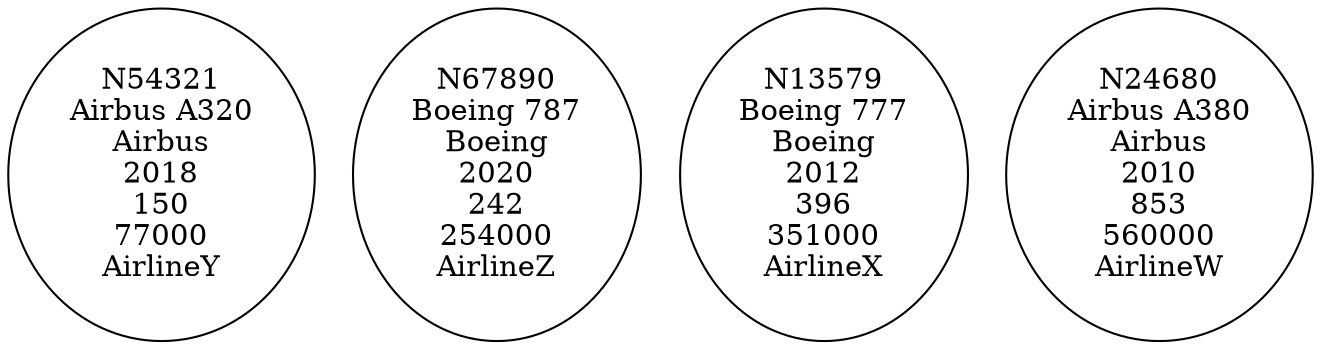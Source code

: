 digraph AvionesDisponibles {
    N54321 [label="N54321\nAirbus A320\nAirbus\n2018\n150\n77000\nAirlineY"];
    N67890 [label="N67890\nBoeing 787\nBoeing\n2020\n242\n254000\nAirlineZ"];
    N13579 [label="N13579\nBoeing 777\nBoeing\n2012\n396\n351000\nAirlineX"];
    N24680 [label="N24680\nAirbus A380\nAirbus\n2010\n853\n560000\nAirlineW"];
    N13579 [label="N13579\nBoeing 777\nBoeing\n2012\n396\n351000\nAirlineX"];
}

